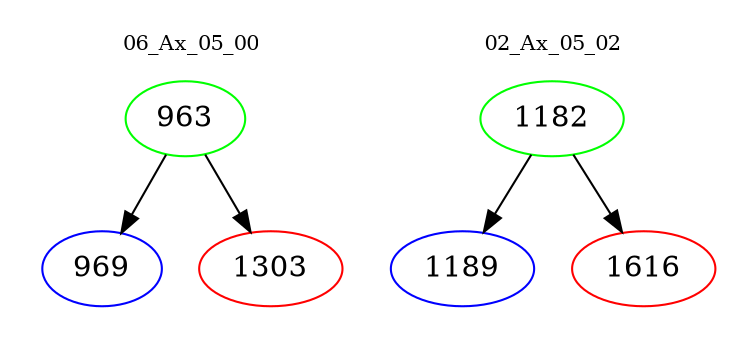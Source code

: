 digraph{
subgraph cluster_0 {
color = white
label = "06_Ax_05_00";
fontsize=10;
T0_963 [label="963", color="green"]
T0_963 -> T0_969 [color="black"]
T0_969 [label="969", color="blue"]
T0_963 -> T0_1303 [color="black"]
T0_1303 [label="1303", color="red"]
}
subgraph cluster_1 {
color = white
label = "02_Ax_05_02";
fontsize=10;
T1_1182 [label="1182", color="green"]
T1_1182 -> T1_1189 [color="black"]
T1_1189 [label="1189", color="blue"]
T1_1182 -> T1_1616 [color="black"]
T1_1616 [label="1616", color="red"]
}
}
